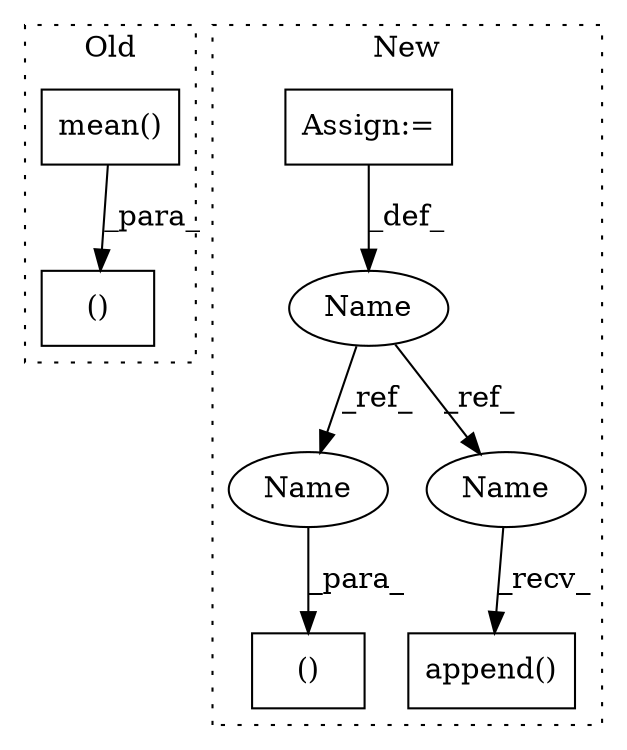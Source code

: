 digraph G {
subgraph cluster0 {
1 [label="mean()" a="75" s="3489" l="22" shape="box"];
5 [label="()" a="54" s="3487" l="31" shape="box"];
label = "Old";
style="dotted";
}
subgraph cluster1 {
2 [label="append()" a="75" s="10509,10535" l="19,1" shape="box"];
3 [label="Assign:=" a="68" s="10257" l="3" shape="box"];
4 [label="()" a="54" s="10636" l="13" shape="box"];
6 [label="Name" a="87" s="10246" l="11" shape="ellipse"];
7 [label="Name" a="87" s="10638" l="11" shape="ellipse"];
8 [label="Name" a="87" s="10509" l="11" shape="ellipse"];
label = "New";
style="dotted";
}
1 -> 5 [label="_para_"];
3 -> 6 [label="_def_"];
6 -> 7 [label="_ref_"];
6 -> 8 [label="_ref_"];
7 -> 4 [label="_para_"];
8 -> 2 [label="_recv_"];
}